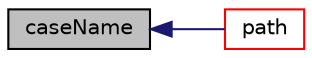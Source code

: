 digraph "caseName"
{
  bgcolor="transparent";
  edge [fontname="Helvetica",fontsize="10",labelfontname="Helvetica",labelfontsize="10"];
  node [fontname="Helvetica",fontsize="10",shape=record];
  rankdir="LR";
  Node1034 [label="caseName",height=0.2,width=0.4,color="black", fillcolor="grey75", style="filled", fontcolor="black"];
  Node1034 -> Node1035 [dir="back",color="midnightblue",fontsize="10",style="solid",fontname="Helvetica"];
  Node1035 [label="path",height=0.2,width=0.4,color="red",URL="$a27769.html#abe7b9078c8e7356c6131b70a8f729372",tooltip="Return the path to the caseName. "];
}
